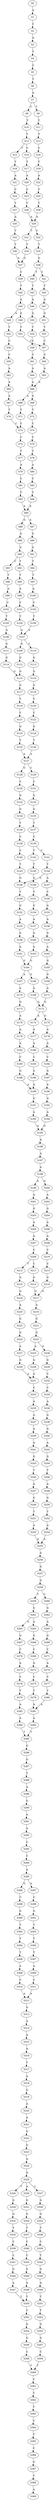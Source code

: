 strict digraph  {
	S0 -> S1 [ label = A ];
	S1 -> S2 [ label = C ];
	S2 -> S3 [ label = A ];
	S3 -> S4 [ label = T ];
	S4 -> S5 [ label = C ];
	S5 -> S6 [ label = T ];
	S6 -> S7 [ label = G ];
	S7 -> S8 [ label = C ];
	S7 -> S9 [ label = T ];
	S8 -> S10 [ label = T ];
	S9 -> S11 [ label = T ];
	S10 -> S12 [ label = T ];
	S11 -> S13 [ label = T ];
	S12 -> S14 [ label = C ];
	S12 -> S15 [ label = T ];
	S13 -> S16 [ label = C ];
	S14 -> S17 [ label = T ];
	S15 -> S18 [ label = T ];
	S16 -> S19 [ label = T ];
	S17 -> S20 [ label = A ];
	S18 -> S21 [ label = A ];
	S19 -> S22 [ label = A ];
	S20 -> S23 [ label = C ];
	S21 -> S24 [ label = C ];
	S22 -> S25 [ label = C ];
	S23 -> S26 [ label = T ];
	S24 -> S27 [ label = T ];
	S25 -> S28 [ label = T ];
	S26 -> S29 [ label = A ];
	S27 -> S30 [ label = A ];
	S28 -> S29 [ label = A ];
	S29 -> S31 [ label = T ];
	S29 -> S32 [ label = C ];
	S30 -> S33 [ label = T ];
	S31 -> S34 [ label = T ];
	S32 -> S35 [ label = T ];
	S33 -> S36 [ label = T ];
	S34 -> S37 [ label = G ];
	S35 -> S38 [ label = G ];
	S36 -> S37 [ label = G ];
	S37 -> S39 [ label = C ];
	S38 -> S40 [ label = T ];
	S38 -> S41 [ label = C ];
	S39 -> S42 [ label = T ];
	S40 -> S43 [ label = T ];
	S41 -> S44 [ label = T ];
	S42 -> S45 [ label = A ];
	S43 -> S46 [ label = A ];
	S44 -> S47 [ label = A ];
	S45 -> S48 [ label = A ];
	S45 -> S49 [ label = G ];
	S46 -> S50 [ label = G ];
	S47 -> S51 [ label = G ];
	S48 -> S52 [ label = T ];
	S49 -> S53 [ label = T ];
	S50 -> S54 [ label = T ];
	S51 -> S55 [ label = T ];
	S52 -> S56 [ label = C ];
	S53 -> S57 [ label = C ];
	S54 -> S58 [ label = C ];
	S55 -> S57 [ label = C ];
	S56 -> S59 [ label = C ];
	S57 -> S60 [ label = C ];
	S58 -> S61 [ label = C ];
	S59 -> S62 [ label = A ];
	S60 -> S63 [ label = A ];
	S61 -> S64 [ label = A ];
	S62 -> S65 [ label = A ];
	S63 -> S66 [ label = A ];
	S64 -> S66 [ label = A ];
	S65 -> S67 [ label = A ];
	S66 -> S68 [ label = A ];
	S66 -> S69 [ label = G ];
	S67 -> S70 [ label = T ];
	S68 -> S71 [ label = T ];
	S69 -> S72 [ label = T ];
	S70 -> S73 [ label = C ];
	S71 -> S73 [ label = C ];
	S72 -> S74 [ label = C ];
	S73 -> S75 [ label = C ];
	S74 -> S76 [ label = C ];
	S75 -> S77 [ label = T ];
	S76 -> S78 [ label = T ];
	S77 -> S79 [ label = A ];
	S78 -> S80 [ label = A ];
	S79 -> S81 [ label = C ];
	S80 -> S82 [ label = C ];
	S81 -> S83 [ label = C ];
	S82 -> S84 [ label = C ];
	S83 -> S85 [ label = A ];
	S84 -> S85 [ label = A ];
	S85 -> S86 [ label = G ];
	S85 -> S87 [ label = A ];
	S86 -> S88 [ label = G ];
	S87 -> S89 [ label = G ];
	S88 -> S90 [ label = G ];
	S89 -> S91 [ label = G ];
	S90 -> S92 [ label = T ];
	S90 -> S93 [ label = C ];
	S91 -> S94 [ label = T ];
	S92 -> S95 [ label = T ];
	S93 -> S96 [ label = T ];
	S94 -> S97 [ label = T ];
	S95 -> S98 [ label = A ];
	S96 -> S99 [ label = A ];
	S97 -> S100 [ label = A ];
	S98 -> S101 [ label = C ];
	S99 -> S102 [ label = C ];
	S100 -> S103 [ label = C ];
	S101 -> S104 [ label = T ];
	S102 -> S105 [ label = T ];
	S103 -> S106 [ label = T ];
	S104 -> S107 [ label = A ];
	S105 -> S108 [ label = A ];
	S106 -> S107 [ label = A ];
	S107 -> S109 [ label = G ];
	S107 -> S110 [ label = C ];
	S108 -> S111 [ label = G ];
	S109 -> S112 [ label = G ];
	S110 -> S113 [ label = G ];
	S111 -> S114 [ label = G ];
	S112 -> S115 [ label = G ];
	S113 -> S116 [ label = G ];
	S114 -> S115 [ label = G ];
	S115 -> S117 [ label = G ];
	S116 -> S118 [ label = G ];
	S117 -> S119 [ label = T ];
	S118 -> S120 [ label = T ];
	S119 -> S121 [ label = C ];
	S120 -> S122 [ label = C ];
	S121 -> S123 [ label = G ];
	S122 -> S124 [ label = G ];
	S123 -> S125 [ label = T ];
	S124 -> S126 [ label = T ];
	S125 -> S127 [ label = A ];
	S126 -> S127 [ label = A ];
	S127 -> S128 [ label = G ];
	S127 -> S129 [ label = C ];
	S128 -> S130 [ label = C ];
	S129 -> S131 [ label = C ];
	S130 -> S132 [ label = G ];
	S131 -> S133 [ label = G ];
	S132 -> S134 [ label = G ];
	S133 -> S135 [ label = G ];
	S134 -> S136 [ label = T ];
	S135 -> S137 [ label = T ];
	S136 -> S138 [ label = C ];
	S137 -> S139 [ label = C ];
	S138 -> S140 [ label = C ];
	S139 -> S141 [ label = C ];
	S139 -> S142 [ label = T ];
	S140 -> S143 [ label = T ];
	S141 -> S144 [ label = T ];
	S142 -> S145 [ label = T ];
	S143 -> S146 [ label = G ];
	S144 -> S146 [ label = G ];
	S144 -> S147 [ label = A ];
	S145 -> S148 [ label = G ];
	S146 -> S149 [ label = T ];
	S147 -> S150 [ label = C ];
	S148 -> S151 [ label = T ];
	S149 -> S152 [ label = G ];
	S150 -> S153 [ label = G ];
	S151 -> S154 [ label = G ];
	S152 -> S155 [ label = A ];
	S153 -> S156 [ label = A ];
	S154 -> S157 [ label = A ];
	S155 -> S158 [ label = G ];
	S156 -> S159 [ label = G ];
	S157 -> S160 [ label = G ];
	S158 -> S161 [ label = A ];
	S159 -> S162 [ label = A ];
	S160 -> S163 [ label = A ];
	S161 -> S164 [ label = G ];
	S162 -> S165 [ label = G ];
	S163 -> S164 [ label = G ];
	S164 -> S166 [ label = G ];
	S164 -> S167 [ label = A ];
	S165 -> S168 [ label = G ];
	S166 -> S169 [ label = A ];
	S167 -> S170 [ label = A ];
	S168 -> S171 [ label = A ];
	S169 -> S172 [ label = G ];
	S170 -> S173 [ label = G ];
	S171 -> S172 [ label = G ];
	S172 -> S174 [ label = A ];
	S172 -> S175 [ label = G ];
	S173 -> S176 [ label = A ];
	S174 -> S177 [ label = A ];
	S175 -> S178 [ label = A ];
	S176 -> S179 [ label = A ];
	S177 -> S180 [ label = A ];
	S178 -> S181 [ label = A ];
	S179 -> S182 [ label = A ];
	S180 -> S183 [ label = C ];
	S181 -> S184 [ label = C ];
	S182 -> S185 [ label = C ];
	S183 -> S186 [ label = G ];
	S184 -> S187 [ label = G ];
	S185 -> S188 [ label = G ];
	S186 -> S189 [ label = A ];
	S187 -> S190 [ label = A ];
	S188 -> S189 [ label = A ];
	S189 -> S191 [ label = G ];
	S190 -> S192 [ label = G ];
	S191 -> S193 [ label = A ];
	S192 -> S194 [ label = A ];
	S193 -> S195 [ label = G ];
	S194 -> S195 [ label = G ];
	S195 -> S196 [ label = A ];
	S196 -> S197 [ label = A ];
	S197 -> S198 [ label = A ];
	S198 -> S199 [ label = A ];
	S198 -> S200 [ label = G ];
	S199 -> S201 [ label = A ];
	S200 -> S202 [ label = A ];
	S201 -> S203 [ label = G ];
	S202 -> S204 [ label = G ];
	S203 -> S205 [ label = A ];
	S204 -> S206 [ label = A ];
	S205 -> S207 [ label = A ];
	S206 -> S208 [ label = A ];
	S207 -> S209 [ label = C ];
	S208 -> S210 [ label = C ];
	S209 -> S211 [ label = C ];
	S209 -> S212 [ label = T ];
	S210 -> S213 [ label = C ];
	S211 -> S214 [ label = G ];
	S212 -> S215 [ label = G ];
	S213 -> S216 [ label = G ];
	S214 -> S217 [ label = G ];
	S215 -> S218 [ label = G ];
	S216 -> S217 [ label = G ];
	S217 -> S219 [ label = A ];
	S218 -> S220 [ label = A ];
	S219 -> S221 [ label = G ];
	S220 -> S222 [ label = G ];
	S221 -> S223 [ label = G ];
	S222 -> S224 [ label = G ];
	S223 -> S225 [ label = A ];
	S223 -> S226 [ label = G ];
	S224 -> S227 [ label = A ];
	S225 -> S228 [ label = G ];
	S226 -> S229 [ label = G ];
	S227 -> S230 [ label = G ];
	S228 -> S231 [ label = A ];
	S229 -> S232 [ label = C ];
	S230 -> S231 [ label = A ];
	S231 -> S233 [ label = C ];
	S232 -> S234 [ label = C ];
	S233 -> S235 [ label = A ];
	S234 -> S236 [ label = A ];
	S235 -> S237 [ label = G ];
	S236 -> S238 [ label = G ];
	S237 -> S239 [ label = A ];
	S238 -> S240 [ label = G ];
	S239 -> S241 [ label = A ];
	S240 -> S242 [ label = A ];
	S241 -> S243 [ label = G ];
	S242 -> S244 [ label = G ];
	S243 -> S245 [ label = T ];
	S244 -> S246 [ label = T ];
	S245 -> S247 [ label = A ];
	S246 -> S248 [ label = A ];
	S247 -> S249 [ label = G ];
	S248 -> S250 [ label = G ];
	S249 -> S251 [ label = T ];
	S250 -> S252 [ label = T ];
	S251 -> S253 [ label = A ];
	S252 -> S254 [ label = A ];
	S253 -> S255 [ label = A ];
	S254 -> S255 [ label = A ];
	S255 -> S256 [ label = A ];
	S256 -> S257 [ label = G ];
	S257 -> S258 [ label = G ];
	S258 -> S259 [ label = T ];
	S258 -> S260 [ label = C ];
	S259 -> S261 [ label = G ];
	S260 -> S262 [ label = G ];
	S261 -> S263 [ label = A ];
	S261 -> S264 [ label = G ];
	S262 -> S265 [ label = A ];
	S263 -> S266 [ label = G ];
	S264 -> S267 [ label = G ];
	S265 -> S268 [ label = G ];
	S266 -> S269 [ label = C ];
	S267 -> S270 [ label = C ];
	S268 -> S271 [ label = C ];
	S269 -> S272 [ label = A ];
	S270 -> S273 [ label = A ];
	S271 -> S274 [ label = A ];
	S272 -> S275 [ label = C ];
	S273 -> S276 [ label = C ];
	S274 -> S277 [ label = C ];
	S275 -> S278 [ label = T ];
	S276 -> S279 [ label = T ];
	S277 -> S280 [ label = T ];
	S278 -> S281 [ label = A ];
	S279 -> S282 [ label = A ];
	S280 -> S281 [ label = A ];
	S281 -> S283 [ label = A ];
	S282 -> S284 [ label = A ];
	S283 -> S285 [ label = T ];
	S284 -> S285 [ label = T ];
	S285 -> S286 [ label = G ];
	S286 -> S287 [ label = G ];
	S287 -> S288 [ label = T ];
	S288 -> S289 [ label = A ];
	S289 -> S290 [ label = G ];
	S290 -> S291 [ label = A ];
	S291 -> S292 [ label = A ];
	S292 -> S293 [ label = C ];
	S293 -> S294 [ label = C ];
	S294 -> S295 [ label = A ];
	S295 -> S296 [ label = G ];
	S295 -> S297 [ label = A ];
	S296 -> S298 [ label = C ];
	S297 -> S299 [ label = C ];
	S298 -> S300 [ label = G ];
	S299 -> S301 [ label = G ];
	S300 -> S302 [ label = T ];
	S301 -> S303 [ label = T ];
	S302 -> S304 [ label = T ];
	S303 -> S305 [ label = T ];
	S304 -> S306 [ label = T ];
	S305 -> S307 [ label = T ];
	S306 -> S308 [ label = A ];
	S307 -> S309 [ label = A ];
	S308 -> S310 [ label = C ];
	S309 -> S311 [ label = C ];
	S310 -> S312 [ label = A ];
	S311 -> S312 [ label = A ];
	S312 -> S313 [ label = G ];
	S313 -> S314 [ label = A ];
	S314 -> S315 [ label = A ];
	S315 -> S316 [ label = A ];
	S316 -> S317 [ label = T ];
	S317 -> S318 [ label = A ];
	S318 -> S319 [ label = G ];
	S319 -> S320 [ label = A ];
	S320 -> S321 [ label = A ];
	S321 -> S322 [ label = G ];
	S322 -> S323 [ label = G ];
	S323 -> S324 [ label = A ];
	S324 -> S325 [ label = G ];
	S325 -> S326 [ label = T ];
	S325 -> S327 [ label = C ];
	S325 -> S328 [ label = A ];
	S326 -> S329 [ label = G ];
	S327 -> S330 [ label = G ];
	S328 -> S331 [ label = G ];
	S329 -> S332 [ label = G ];
	S330 -> S333 [ label = G ];
	S331 -> S334 [ label = G ];
	S332 -> S335 [ label = T ];
	S333 -> S336 [ label = T ];
	S334 -> S337 [ label = T ];
	S335 -> S338 [ label = C ];
	S336 -> S339 [ label = C ];
	S337 -> S340 [ label = C ];
	S338 -> S341 [ label = C ];
	S339 -> S342 [ label = T ];
	S340 -> S343 [ label = C ];
	S341 -> S344 [ label = G ];
	S342 -> S345 [ label = G ];
	S343 -> S346 [ label = G ];
	S344 -> S347 [ label = A ];
	S345 -> S348 [ label = A ];
	S346 -> S349 [ label = A ];
	S347 -> S350 [ label = T ];
	S348 -> S351 [ label = T ];
	S349 -> S350 [ label = T ];
	S350 -> S352 [ label = T ];
	S351 -> S353 [ label = T ];
	S352 -> S354 [ label = G ];
	S353 -> S355 [ label = G ];
	S354 -> S356 [ label = G ];
	S355 -> S357 [ label = G ];
	S356 -> S358 [ label = C ];
	S357 -> S359 [ label = C ];
	S358 -> S360 [ label = T ];
	S359 -> S360 [ label = T ];
	S360 -> S361 [ label = C ];
	S361 -> S362 [ label = T ];
	S362 -> S363 [ label = T ];
	S363 -> S364 [ label = C ];
	S364 -> S365 [ label = T ];
	S365 -> S366 [ label = C ];
	S366 -> S367 [ label = G ];
	S367 -> S368 [ label = T ];
	S368 -> S369 [ label = A ];
}
